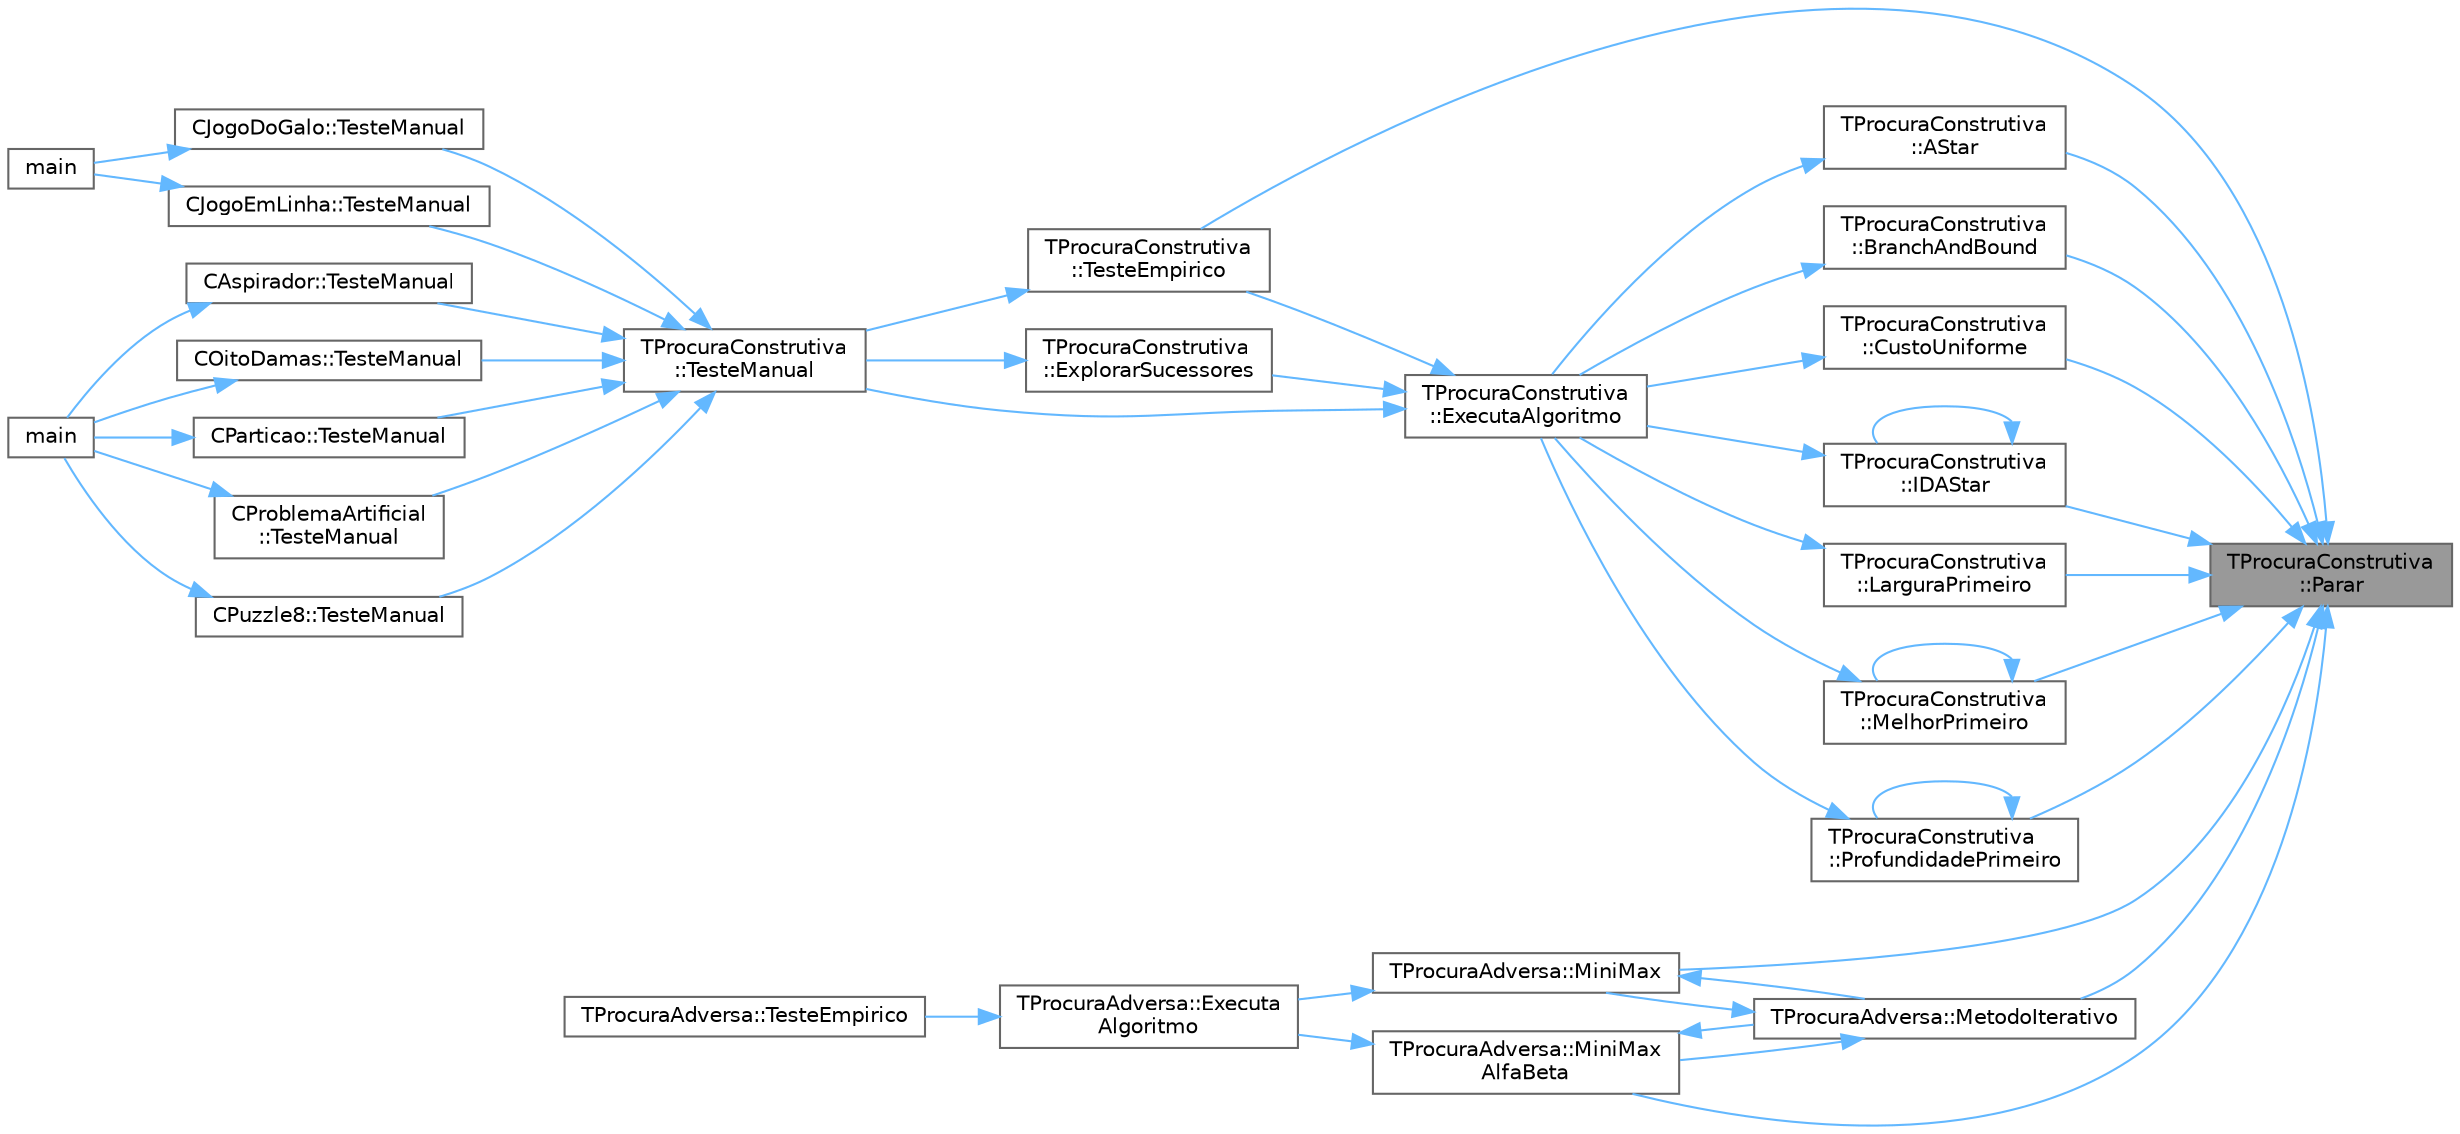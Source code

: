 digraph "TProcuraConstrutiva::Parar"
{
 // LATEX_PDF_SIZE
  bgcolor="transparent";
  edge [fontname=Helvetica,fontsize=10,labelfontname=Helvetica,labelfontsize=10];
  node [fontname=Helvetica,fontsize=10,shape=box,height=0.2,width=0.4];
  rankdir="RL";
  Node1 [id="Node000001",label="TProcuraConstrutiva\l::Parar",height=0.2,width=0.4,color="gray40", fillcolor="grey60", style="filled", fontcolor="black",tooltip="Verifica se a procura deve ser interrompida."];
  Node1 -> Node2 [id="edge48_Node000001_Node000002",dir="back",color="steelblue1",style="solid",tooltip=" "];
  Node2 [id="Node000002",label="TProcuraConstrutiva\l::AStar",height=0.2,width=0.4,color="grey40", fillcolor="white", style="filled",URL="$group__ProcurasInformadas.html#ga37dd78e1a9a6742700728135f81964b4",tooltip="Executa a procura A*, algoritmo informado."];
  Node2 -> Node3 [id="edge49_Node000002_Node000003",dir="back",color="steelblue1",style="solid",tooltip=" "];
  Node3 [id="Node000003",label="TProcuraConstrutiva\l::ExecutaAlgoritmo",height=0.2,width=0.4,color="grey40", fillcolor="white", style="filled",URL="$group__RedefinicaoOpcional.html#gae52871eb18c8ae656a2174acf43b3bb3",tooltip="Executa o algoritmo com os parametros atuais."];
  Node3 -> Node4 [id="edge50_Node000003_Node000004",dir="back",color="steelblue1",style="solid",tooltip=" "];
  Node4 [id="Node000004",label="TProcuraConstrutiva\l::ExplorarSucessores",height=0.2,width=0.4,color="grey40", fillcolor="white", style="filled",URL="$classTProcuraConstrutiva.html#ab5639efca5e48b564a8bdd9ec23a8955",tooltip=" "];
  Node4 -> Node5 [id="edge51_Node000004_Node000005",dir="back",color="steelblue1",style="solid",tooltip=" "];
  Node5 [id="Node000005",label="TProcuraConstrutiva\l::TesteManual",height=0.2,width=0.4,color="grey40", fillcolor="white", style="filled",URL="$group__RedefinicaoMandatoria.html#ga843a501e25cbaff7eb51d8d29995be3a",tooltip="Inicializa a interação com o utilizador."];
  Node5 -> Node6 [id="edge52_Node000005_Node000006",dir="back",color="steelblue1",style="solid",tooltip=" "];
  Node6 [id="Node000006",label="CJogoDoGalo::TesteManual",height=0.2,width=0.4,color="grey40", fillcolor="white", style="filled",URL="$classCJogoDoGalo.html#a113984a3801a93ebce61e0a700a413ab",tooltip="Inicializa a interação com o utilizador."];
  Node6 -> Node7 [id="edge53_Node000006_Node000007",dir="back",color="steelblue1",style="solid",tooltip=" "];
  Node7 [id="Node000007",label="main",height=0.2,width=0.4,color="grey40", fillcolor="white", style="filled",URL="$Teste_2teste_8cpp.html#a0ddf1224851353fc92bfbff6f499fa97",tooltip=" "];
  Node5 -> Node8 [id="edge54_Node000005_Node000008",dir="back",color="steelblue1",style="solid",tooltip=" "];
  Node8 [id="Node000008",label="CJogoEmLinha::TesteManual",height=0.2,width=0.4,color="grey40", fillcolor="white", style="filled",URL="$classCJogoEmLinha.html#ad289e94136b44c9e3e942acf64ff0449",tooltip="Inicializa a interação com o utilizador."];
  Node8 -> Node7 [id="edge55_Node000008_Node000007",dir="back",color="steelblue1",style="solid",tooltip=" "];
  Node5 -> Node9 [id="edge56_Node000005_Node000009",dir="back",color="steelblue1",style="solid",tooltip=" "];
  Node9 [id="Node000009",label="CAspirador::TesteManual",height=0.2,width=0.4,color="grey40", fillcolor="white", style="filled",URL="$classCAspirador.html#a718c8187439940dec18a46a9e9e024e3",tooltip="Inicializa a interação com o utilizador."];
  Node9 -> Node10 [id="edge57_Node000009_Node000010",dir="back",color="steelblue1",style="solid",tooltip=" "];
  Node10 [id="Node000010",label="main",height=0.2,width=0.4,color="grey40", fillcolor="white", style="filled",URL="$TProcuraConstrutiva_2Teste_2teste_8cpp.html#a0ddf1224851353fc92bfbff6f499fa97",tooltip=" "];
  Node5 -> Node11 [id="edge58_Node000005_Node000011",dir="back",color="steelblue1",style="solid",tooltip=" "];
  Node11 [id="Node000011",label="COitoDamas::TesteManual",height=0.2,width=0.4,color="grey40", fillcolor="white", style="filled",URL="$classCOitoDamas.html#a0fb443165d257ac17fc8cf5bc870404d",tooltip="Inicializa a interação com o utilizador."];
  Node11 -> Node10 [id="edge59_Node000011_Node000010",dir="back",color="steelblue1",style="solid",tooltip=" "];
  Node5 -> Node12 [id="edge60_Node000005_Node000012",dir="back",color="steelblue1",style="solid",tooltip=" "];
  Node12 [id="Node000012",label="CParticao::TesteManual",height=0.2,width=0.4,color="grey40", fillcolor="white", style="filled",URL="$classCParticao.html#aa4d328b9944991f3fc52ce0726111865",tooltip="Inicializa a interação com o utilizador."];
  Node12 -> Node10 [id="edge61_Node000012_Node000010",dir="back",color="steelblue1",style="solid",tooltip=" "];
  Node5 -> Node13 [id="edge62_Node000005_Node000013",dir="back",color="steelblue1",style="solid",tooltip=" "];
  Node13 [id="Node000013",label="CProblemaArtificial\l::TesteManual",height=0.2,width=0.4,color="grey40", fillcolor="white", style="filled",URL="$classCProblemaArtificial.html#abaad629eb538177261df40e1e27e92ed",tooltip="Inicializa a interação com o utilizador."];
  Node13 -> Node10 [id="edge63_Node000013_Node000010",dir="back",color="steelblue1",style="solid",tooltip=" "];
  Node5 -> Node14 [id="edge64_Node000005_Node000014",dir="back",color="steelblue1",style="solid",tooltip=" "];
  Node14 [id="Node000014",label="CPuzzle8::TesteManual",height=0.2,width=0.4,color="grey40", fillcolor="white", style="filled",URL="$classCPuzzle8.html#a06d2a8f5d7e3670eb6ee75d7a72b0265",tooltip="Inicializa a interação com o utilizador."];
  Node14 -> Node10 [id="edge65_Node000014_Node000010",dir="back",color="steelblue1",style="solid",tooltip=" "];
  Node3 -> Node15 [id="edge66_Node000003_Node000015",dir="back",color="steelblue1",style="solid",tooltip=" "];
  Node15 [id="Node000015",label="TProcuraConstrutiva\l::TesteEmpirico",height=0.2,width=0.4,color="grey40", fillcolor="white", style="filled",URL="$group__RedefinicaoOpcional.html#gab2fca28035f165ce7c1d40acbfc8c971",tooltip="Executa testes empíricos, em todas as configurações guardadas, nas instâncias selecionadas."];
  Node15 -> Node5 [id="edge67_Node000015_Node000005",dir="back",color="steelblue1",style="solid",tooltip=" "];
  Node3 -> Node5 [id="edge68_Node000003_Node000005",dir="back",color="steelblue1",style="solid",tooltip=" "];
  Node1 -> Node16 [id="edge69_Node000001_Node000016",dir="back",color="steelblue1",style="solid",tooltip=" "];
  Node16 [id="Node000016",label="TProcuraConstrutiva\l::BranchAndBound",height=0.2,width=0.4,color="grey40", fillcolor="white", style="filled",URL="$group__ProcurasInformadas.html#gafe804dbf6cabda9e627500c2d4f8aafd",tooltip="Executa o algoritmo Branch-and-Bound, um algoritmo informado."];
  Node16 -> Node3 [id="edge70_Node000016_Node000003",dir="back",color="steelblue1",style="solid",tooltip=" "];
  Node1 -> Node17 [id="edge71_Node000001_Node000017",dir="back",color="steelblue1",style="solid",tooltip=" "];
  Node17 [id="Node000017",label="TProcuraConstrutiva\l::CustoUniforme",height=0.2,width=0.4,color="grey40", fillcolor="white", style="filled",URL="$group__ProcurasCegas.html#ga2343fafdecfd55b69c0ffb71e8f9426b",tooltip="Executa a procura por custo uniforme, algoritmo cego."];
  Node17 -> Node3 [id="edge72_Node000017_Node000003",dir="back",color="steelblue1",style="solid",tooltip=" "];
  Node1 -> Node18 [id="edge73_Node000001_Node000018",dir="back",color="steelblue1",style="solid",tooltip=" "];
  Node18 [id="Node000018",label="TProcuraConstrutiva\l::IDAStar",height=0.2,width=0.4,color="grey40", fillcolor="white", style="filled",URL="$group__ProcurasInformadas.html#gae77f9608e7988052377d7025bee7c4e8",tooltip="Executa a procura IDA*, algoritmo informado."];
  Node18 -> Node3 [id="edge74_Node000018_Node000003",dir="back",color="steelblue1",style="solid",tooltip=" "];
  Node18 -> Node18 [id="edge75_Node000018_Node000018",dir="back",color="steelblue1",style="solid",tooltip=" "];
  Node1 -> Node19 [id="edge76_Node000001_Node000019",dir="back",color="steelblue1",style="solid",tooltip=" "];
  Node19 [id="Node000019",label="TProcuraConstrutiva\l::LarguraPrimeiro",height=0.2,width=0.4,color="grey40", fillcolor="white", style="filled",URL="$group__ProcurasCegas.html#gafe656922894d8a27b4cfb70128793af0",tooltip="Executa a procura em largura primeiro, algoritmo cego."];
  Node19 -> Node3 [id="edge77_Node000019_Node000003",dir="back",color="steelblue1",style="solid",tooltip=" "];
  Node1 -> Node20 [id="edge78_Node000001_Node000020",dir="back",color="steelblue1",style="solid",tooltip=" "];
  Node20 [id="Node000020",label="TProcuraConstrutiva\l::MelhorPrimeiro",height=0.2,width=0.4,color="grey40", fillcolor="white", style="filled",URL="$group__ProcurasInformadas.html#gaebb84182343041bc276e4ceceb4b13aa",tooltip="Executa a procura melhor primeiro, algoritmo informado."];
  Node20 -> Node3 [id="edge79_Node000020_Node000003",dir="back",color="steelblue1",style="solid",tooltip=" "];
  Node20 -> Node20 [id="edge80_Node000020_Node000020",dir="back",color="steelblue1",style="solid",tooltip=" "];
  Node1 -> Node21 [id="edge81_Node000001_Node000021",dir="back",color="steelblue1",style="solid",tooltip=" "];
  Node21 [id="Node000021",label="TProcuraAdversa::MetodoIterativo",height=0.2,width=0.4,color="grey40", fillcolor="white", style="filled",URL="$classTProcuraAdversa.html#a7c4153974c32753901326271fee90197",tooltip="iteração, aumentando o nível progressivamente"];
  Node21 -> Node22 [id="edge82_Node000021_Node000022",dir="back",color="steelblue1",style="solid",tooltip=" "];
  Node22 [id="Node000022",label="TProcuraAdversa::MiniMax",height=0.2,width=0.4,color="grey40", fillcolor="white", style="filled",URL="$classTProcuraAdversa.html#a4d8542bcb03f17da8aa3038384104f24",tooltip="retorna o valor do estado actual, apos procura de profundidade nivel"];
  Node22 -> Node23 [id="edge83_Node000022_Node000023",dir="back",color="steelblue1",style="solid",tooltip=" "];
  Node23 [id="Node000023",label="TProcuraAdversa::Executa\lAlgoritmo",height=0.2,width=0.4,color="grey40", fillcolor="white", style="filled",URL="$classTProcuraAdversa.html#aff6f48defaa10c14d160ac3990fd029b",tooltip="Executa o algoritmo com os parametros atuais."];
  Node23 -> Node24 [id="edge84_Node000023_Node000024",dir="back",color="steelblue1",style="solid",tooltip=" "];
  Node24 [id="Node000024",label="TProcuraAdversa::TesteEmpirico",height=0.2,width=0.4,color="grey40", fillcolor="white", style="filled",URL="$classTProcuraAdversa.html#ae849ba1f915dc5e0875faa281ba4bdbb",tooltip="Executa testes empíricos, em todas as configurações guardadas, nas instâncias selecionadas."];
  Node22 -> Node21 [id="edge85_Node000022_Node000021",dir="back",color="steelblue1",style="solid",tooltip=" "];
  Node21 -> Node25 [id="edge86_Node000021_Node000025",dir="back",color="steelblue1",style="solid",tooltip=" "];
  Node25 [id="Node000025",label="TProcuraAdversa::MiniMax\lAlfaBeta",height=0.2,width=0.4,color="grey40", fillcolor="white", style="filled",URL="$classTProcuraAdversa.html#adb3f857b1c8b3ee26682e335dc6ed601",tooltip="retorna o valor do estado actual, apos procura de profundidade nivel. Idêntico a MiniMax"];
  Node25 -> Node23 [id="edge87_Node000025_Node000023",dir="back",color="steelblue1",style="solid",tooltip=" "];
  Node25 -> Node21 [id="edge88_Node000025_Node000021",dir="back",color="steelblue1",style="solid",tooltip=" "];
  Node1 -> Node22 [id="edge89_Node000001_Node000022",dir="back",color="steelblue1",style="solid",tooltip=" "];
  Node1 -> Node25 [id="edge90_Node000001_Node000025",dir="back",color="steelblue1",style="solid",tooltip=" "];
  Node1 -> Node26 [id="edge91_Node000001_Node000026",dir="back",color="steelblue1",style="solid",tooltip=" "];
  Node26 [id="Node000026",label="TProcuraConstrutiva\l::ProfundidadePrimeiro",height=0.2,width=0.4,color="grey40", fillcolor="white", style="filled",URL="$group__ProcurasCegas.html#gaf00d9776f6b25d56138efb6725b86228",tooltip="Executa a procura em profundidade primeiro, algoritmo cego."];
  Node26 -> Node3 [id="edge92_Node000026_Node000003",dir="back",color="steelblue1",style="solid",tooltip=" "];
  Node26 -> Node26 [id="edge93_Node000026_Node000026",dir="back",color="steelblue1",style="solid",tooltip=" "];
  Node1 -> Node15 [id="edge94_Node000001_Node000015",dir="back",color="steelblue1",style="solid",tooltip=" "];
}
